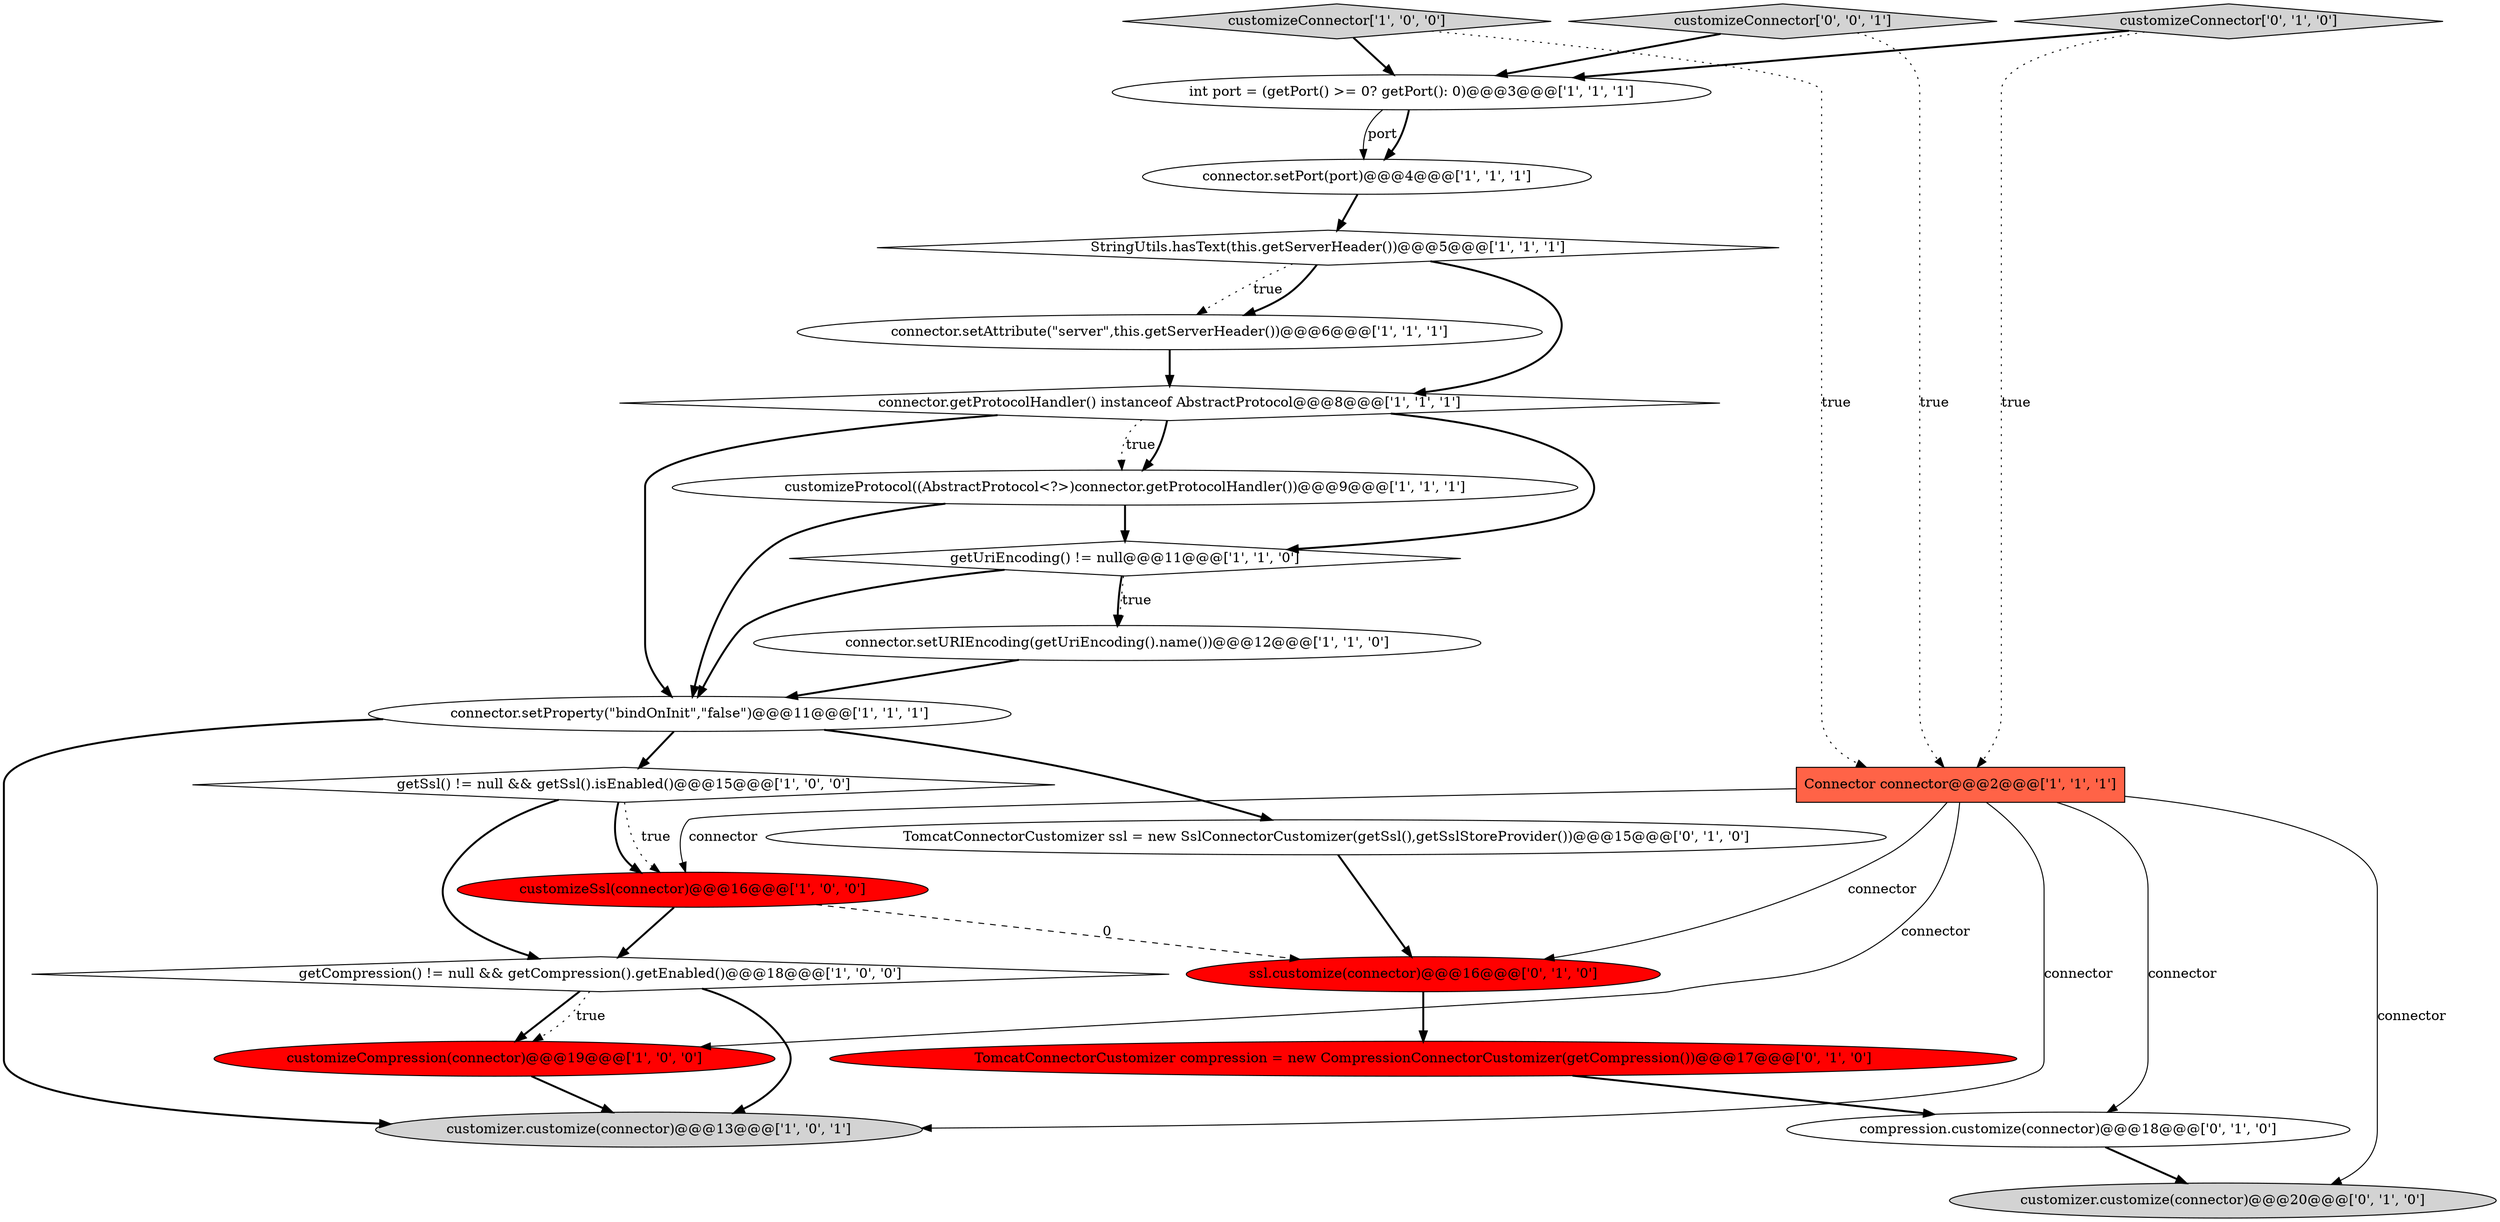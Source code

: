 digraph {
0 [style = filled, label = "connector.setAttribute(\"server\",this.getServerHeader())@@@6@@@['1', '1', '1']", fillcolor = white, shape = ellipse image = "AAA0AAABBB1BBB"];
12 [style = filled, label = "customizeProtocol((AbstractProtocol<?>)connector.getProtocolHandler())@@@9@@@['1', '1', '1']", fillcolor = white, shape = ellipse image = "AAA0AAABBB1BBB"];
4 [style = filled, label = "connector.setPort(port)@@@4@@@['1', '1', '1']", fillcolor = white, shape = ellipse image = "AAA0AAABBB1BBB"];
13 [style = filled, label = "StringUtils.hasText(this.getServerHeader())@@@5@@@['1', '1', '1']", fillcolor = white, shape = diamond image = "AAA0AAABBB1BBB"];
17 [style = filled, label = "customizer.customize(connector)@@@20@@@['0', '1', '0']", fillcolor = lightgray, shape = ellipse image = "AAA0AAABBB2BBB"];
11 [style = filled, label = "connector.setProperty(\"bindOnInit\",\"false\")@@@11@@@['1', '1', '1']", fillcolor = white, shape = ellipse image = "AAA0AAABBB1BBB"];
10 [style = filled, label = "int port = (getPort() >= 0? getPort(): 0)@@@3@@@['1', '1', '1']", fillcolor = white, shape = ellipse image = "AAA0AAABBB1BBB"];
20 [style = filled, label = "customizeConnector['0', '1', '0']", fillcolor = lightgray, shape = diamond image = "AAA0AAABBB2BBB"];
1 [style = filled, label = "connector.getProtocolHandler() instanceof AbstractProtocol@@@8@@@['1', '1', '1']", fillcolor = white, shape = diamond image = "AAA0AAABBB1BBB"];
8 [style = filled, label = "customizeCompression(connector)@@@19@@@['1', '0', '0']", fillcolor = red, shape = ellipse image = "AAA1AAABBB1BBB"];
19 [style = filled, label = "TomcatConnectorCustomizer compression = new CompressionConnectorCustomizer(getCompression())@@@17@@@['0', '1', '0']", fillcolor = red, shape = ellipse image = "AAA1AAABBB2BBB"];
6 [style = filled, label = "getUriEncoding() != null@@@11@@@['1', '1', '0']", fillcolor = white, shape = diamond image = "AAA0AAABBB1BBB"];
22 [style = filled, label = "customizeConnector['0', '0', '1']", fillcolor = lightgray, shape = diamond image = "AAA0AAABBB3BBB"];
3 [style = filled, label = "getCompression() != null && getCompression().getEnabled()@@@18@@@['1', '0', '0']", fillcolor = white, shape = diamond image = "AAA0AAABBB1BBB"];
2 [style = filled, label = "Connector connector@@@2@@@['1', '1', '1']", fillcolor = tomato, shape = box image = "AAA0AAABBB1BBB"];
21 [style = filled, label = "compression.customize(connector)@@@18@@@['0', '1', '0']", fillcolor = white, shape = ellipse image = "AAA0AAABBB2BBB"];
16 [style = filled, label = "ssl.customize(connector)@@@16@@@['0', '1', '0']", fillcolor = red, shape = ellipse image = "AAA1AAABBB2BBB"];
7 [style = filled, label = "customizeSsl(connector)@@@16@@@['1', '0', '0']", fillcolor = red, shape = ellipse image = "AAA1AAABBB1BBB"];
15 [style = filled, label = "getSsl() != null && getSsl().isEnabled()@@@15@@@['1', '0', '0']", fillcolor = white, shape = diamond image = "AAA0AAABBB1BBB"];
5 [style = filled, label = "connector.setURIEncoding(getUriEncoding().name())@@@12@@@['1', '1', '0']", fillcolor = white, shape = ellipse image = "AAA0AAABBB1BBB"];
9 [style = filled, label = "customizeConnector['1', '0', '0']", fillcolor = lightgray, shape = diamond image = "AAA0AAABBB1BBB"];
18 [style = filled, label = "TomcatConnectorCustomizer ssl = new SslConnectorCustomizer(getSsl(),getSslStoreProvider())@@@15@@@['0', '1', '0']", fillcolor = white, shape = ellipse image = "AAA0AAABBB2BBB"];
14 [style = filled, label = "customizer.customize(connector)@@@13@@@['1', '0', '1']", fillcolor = lightgray, shape = ellipse image = "AAA0AAABBB1BBB"];
15->7 [style = bold, label=""];
11->14 [style = bold, label=""];
7->16 [style = dashed, label="0"];
2->16 [style = solid, label="connector"];
4->13 [style = bold, label=""];
3->14 [style = bold, label=""];
12->11 [style = bold, label=""];
2->8 [style = solid, label="connector"];
8->14 [style = bold, label=""];
2->21 [style = solid, label="connector"];
9->10 [style = bold, label=""];
16->19 [style = bold, label=""];
15->3 [style = bold, label=""];
12->6 [style = bold, label=""];
15->7 [style = dotted, label="true"];
2->17 [style = solid, label="connector"];
11->15 [style = bold, label=""];
13->1 [style = bold, label=""];
7->3 [style = bold, label=""];
11->18 [style = bold, label=""];
20->10 [style = bold, label=""];
1->11 [style = bold, label=""];
22->2 [style = dotted, label="true"];
10->4 [style = solid, label="port"];
6->5 [style = bold, label=""];
1->6 [style = bold, label=""];
2->7 [style = solid, label="connector"];
2->14 [style = solid, label="connector"];
13->0 [style = dotted, label="true"];
0->1 [style = bold, label=""];
3->8 [style = bold, label=""];
6->11 [style = bold, label=""];
9->2 [style = dotted, label="true"];
1->12 [style = dotted, label="true"];
22->10 [style = bold, label=""];
1->12 [style = bold, label=""];
10->4 [style = bold, label=""];
20->2 [style = dotted, label="true"];
5->11 [style = bold, label=""];
19->21 [style = bold, label=""];
3->8 [style = dotted, label="true"];
21->17 [style = bold, label=""];
6->5 [style = dotted, label="true"];
13->0 [style = bold, label=""];
18->16 [style = bold, label=""];
}
